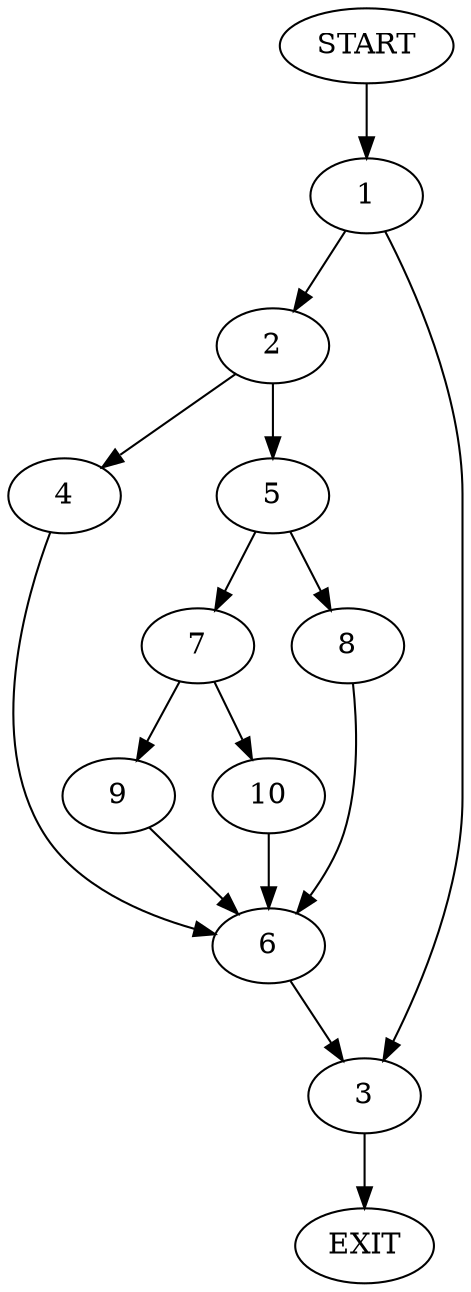 digraph {
0 [label="START"]
11 [label="EXIT"]
0 -> 1
1 -> 2
1 -> 3
2 -> 4
2 -> 5
3 -> 11
4 -> 6
5 -> 7
5 -> 8
6 -> 3
7 -> 9
7 -> 10
8 -> 6
9 -> 6
10 -> 6
}
